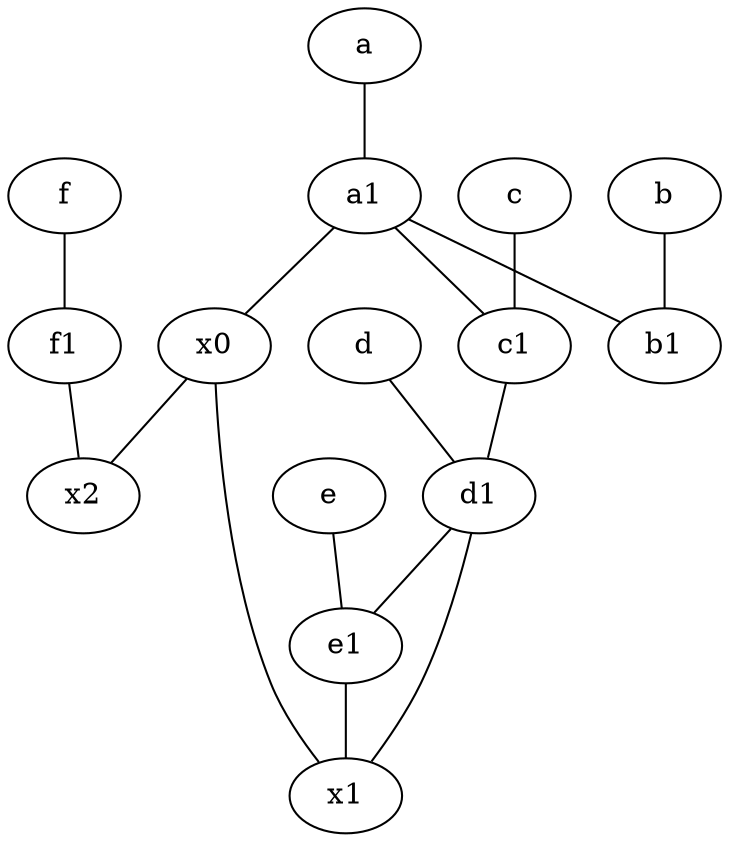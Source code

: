 graph {
	node [labelfontsize=50]
	f1 [labelfontsize=50 pos="3,8!"]
	e [labelfontsize=50 pos="7,9!"]
	b1 [labelfontsize=50 pos="9,4!"]
	f [labelfontsize=50 pos="3,9!"]
	x1 [labelfontsize=50]
	b [labelfontsize=50 pos="10,4!"]
	d1 [labelfontsize=50 pos="3,5!"]
	c1 [labelfontsize=50 pos="4.5,3!"]
	e1 [labelfontsize=50 pos="7,7!"]
	d [labelfontsize=50 pos="2,5!"]
	c [labelfontsize=50 pos="4.5,2!"]
	x2 [labelfontsize=50]
	a [labelfontsize=50 pos="8,2!"]
	a1 [labelfontsize=50 pos="8,3!"]
	x0 [labelfontsize=50]
	d1 -- x1
	c1 -- d1
	d -- d1
	e -- e1
	a1 -- x0
	a1 -- c1
	a1 -- b1
	x0 -- x2
	x0 -- x1
	d1 -- e1
	f1 -- x2
	b -- b1
	c -- c1
	f -- f1
	a -- a1
	e1 -- x1
}
